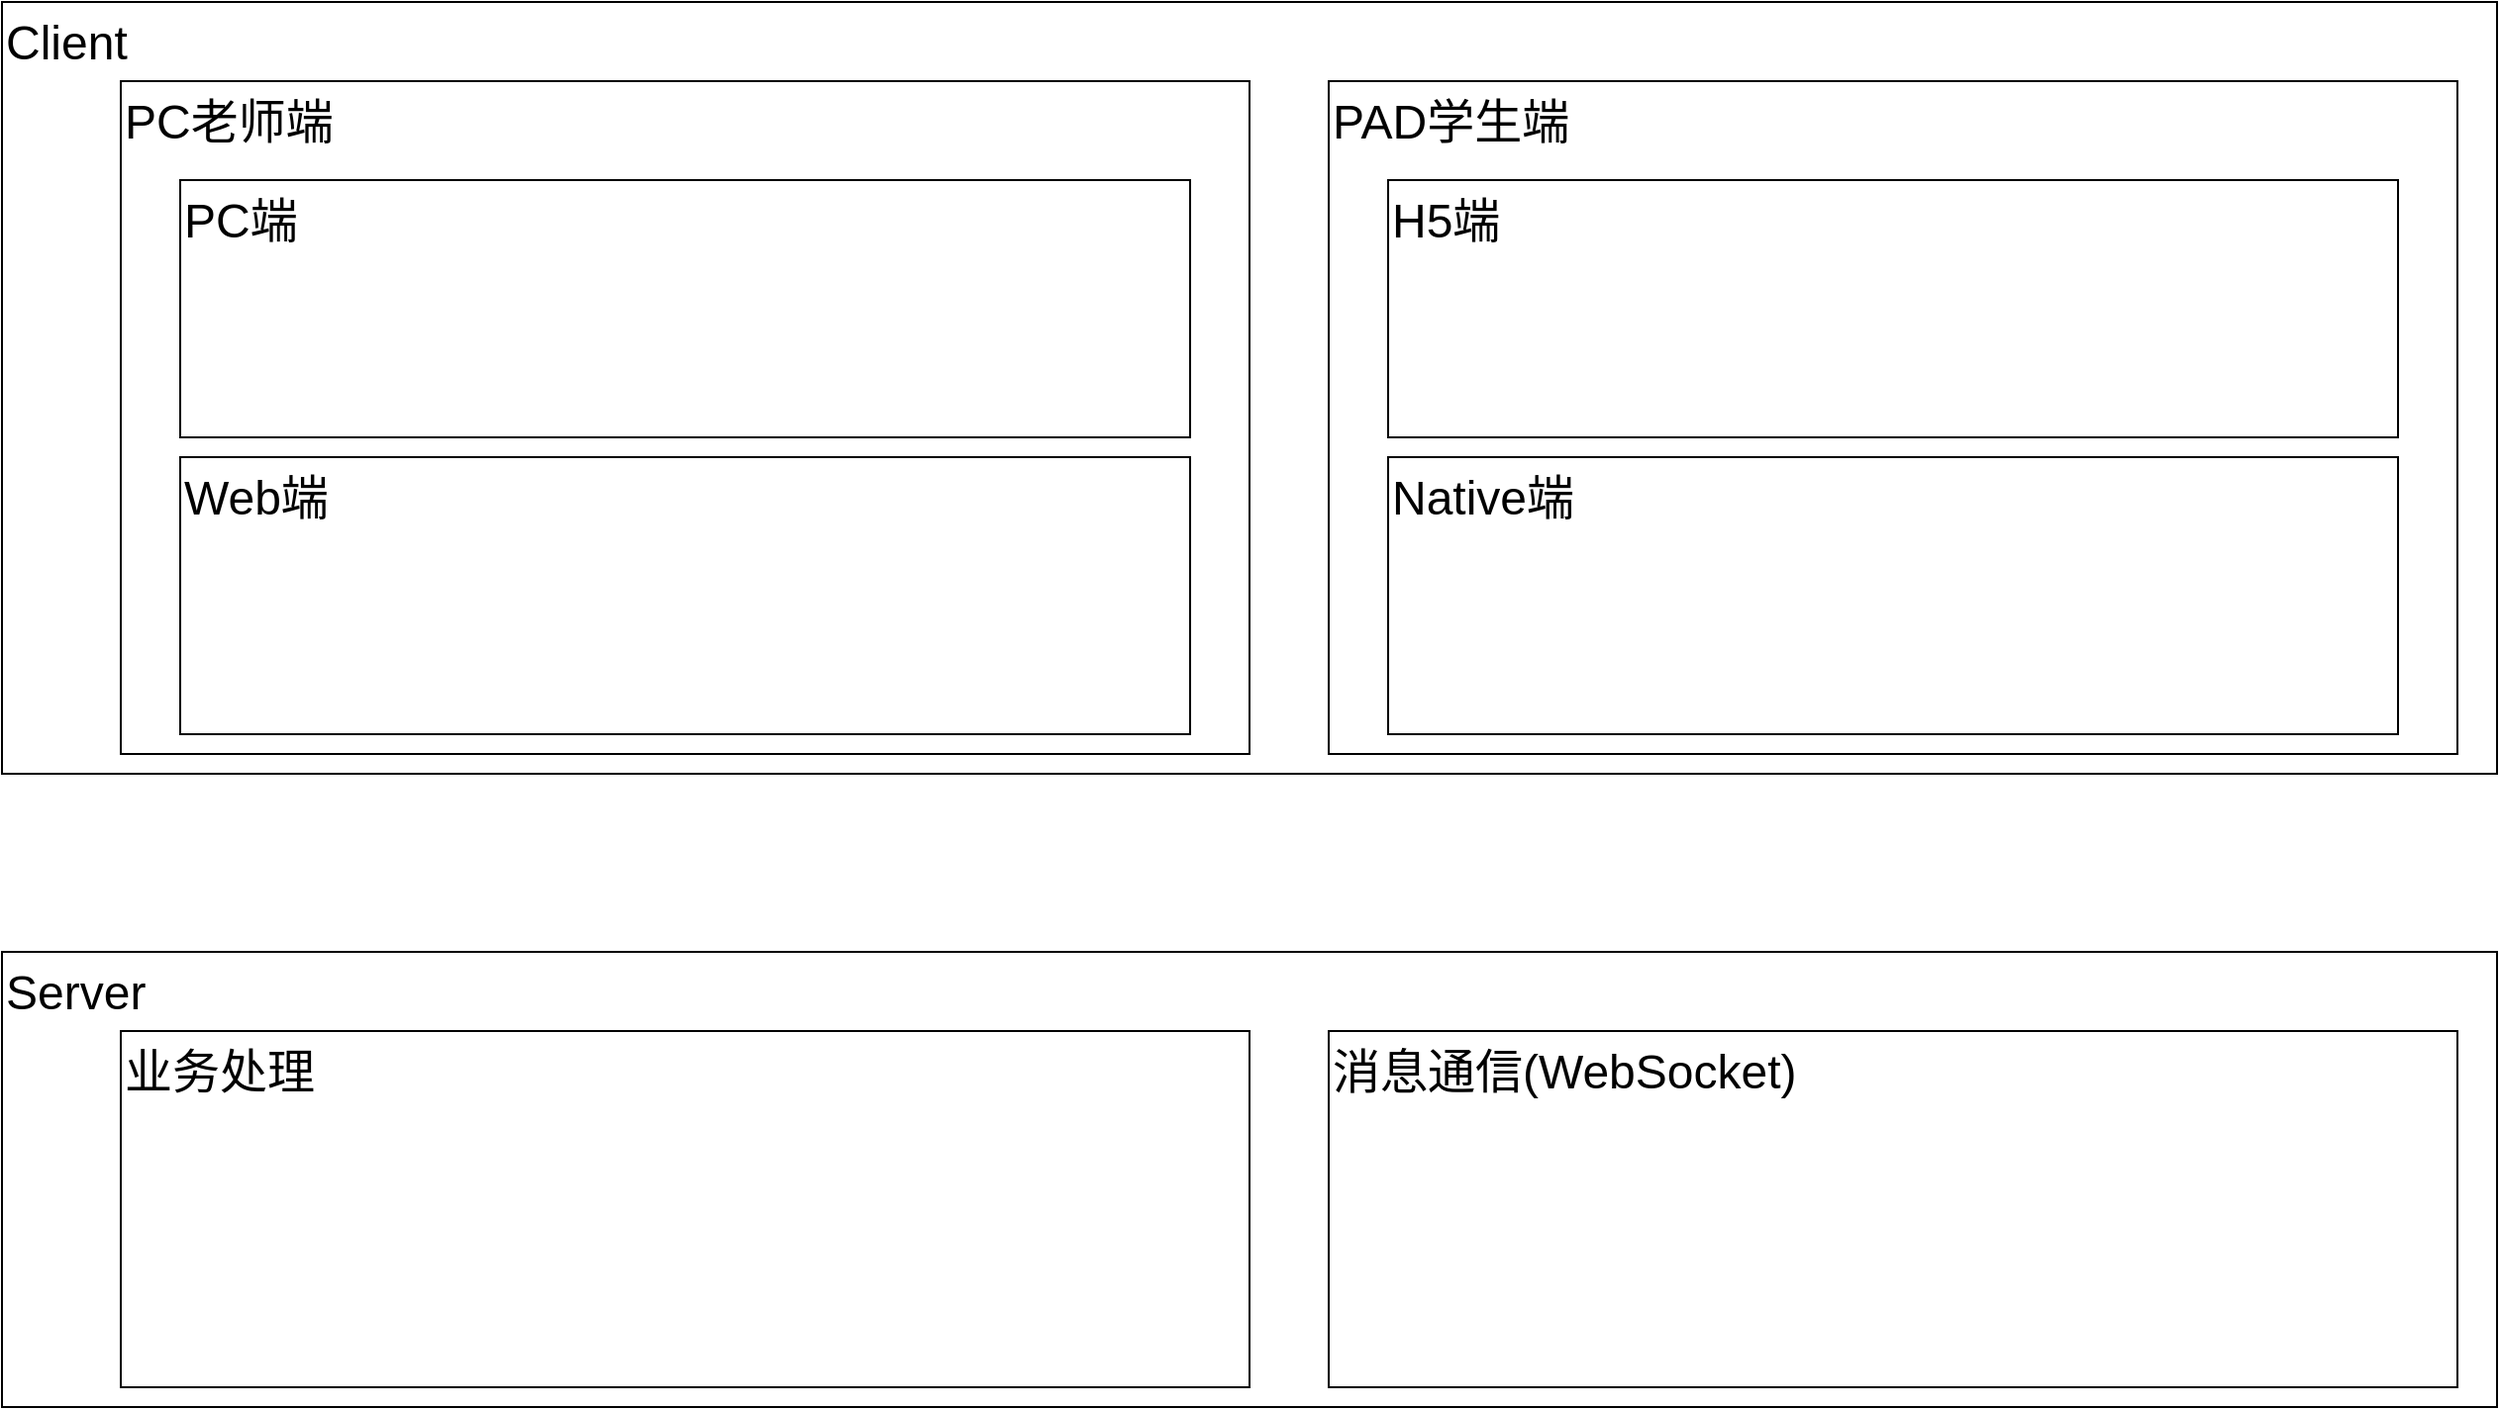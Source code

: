 <mxfile version="14.6.2" type="github">
  <diagram id="dVWULPc1-X__MVmkzuiI" name="Page-1">
    <mxGraphModel dx="1422" dy="880" grid="1" gridSize="10" guides="1" tooltips="1" connect="1" arrows="1" fold="1" page="1" pageScale="1" pageWidth="827" pageHeight="1169" math="0" shadow="0">
      <root>
        <mxCell id="0" />
        <mxCell id="1" parent="0" />
        <mxCell id="votonq6sB_gIMiyyRcs6-5" value="Client" style="rounded=0;whiteSpace=wrap;html=1;fontSize=24;align=left;verticalAlign=top;" vertex="1" parent="1">
          <mxGeometry x="60" y="50" width="1260" height="390" as="geometry" />
        </mxCell>
        <mxCell id="votonq6sB_gIMiyyRcs6-3" value="PC老师端" style="rounded=0;whiteSpace=wrap;html=1;fontSize=24;align=left;verticalAlign=top;" vertex="1" parent="1">
          <mxGeometry x="120" y="90" width="570" height="340" as="geometry" />
        </mxCell>
        <mxCell id="votonq6sB_gIMiyyRcs6-4" value="PAD学生端" style="rounded=0;whiteSpace=wrap;html=1;fontSize=24;align=left;verticalAlign=top;" vertex="1" parent="1">
          <mxGeometry x="730" y="90" width="570" height="340" as="geometry" />
        </mxCell>
        <mxCell id="votonq6sB_gIMiyyRcs6-6" value="Server" style="rounded=0;whiteSpace=wrap;html=1;fontSize=24;align=left;verticalAlign=top;" vertex="1" parent="1">
          <mxGeometry x="60" y="530" width="1260" height="230" as="geometry" />
        </mxCell>
        <mxCell id="votonq6sB_gIMiyyRcs6-7" value="业务处理" style="rounded=0;whiteSpace=wrap;html=1;fontSize=24;align=left;verticalAlign=top;" vertex="1" parent="1">
          <mxGeometry x="120" y="570" width="570" height="180" as="geometry" />
        </mxCell>
        <mxCell id="votonq6sB_gIMiyyRcs6-8" value="消息通信(WebSocket)" style="rounded=0;whiteSpace=wrap;html=1;fontSize=24;align=left;verticalAlign=top;" vertex="1" parent="1">
          <mxGeometry x="730" y="570" width="570" height="180" as="geometry" />
        </mxCell>
        <mxCell id="votonq6sB_gIMiyyRcs6-11" value="PC端" style="rounded=0;whiteSpace=wrap;html=1;fontSize=24;align=left;verticalAlign=top;" vertex="1" parent="1">
          <mxGeometry x="150" y="140" width="510" height="130" as="geometry" />
        </mxCell>
        <mxCell id="votonq6sB_gIMiyyRcs6-12" value="Web端" style="rounded=0;whiteSpace=wrap;html=1;fontSize=24;align=left;verticalAlign=top;" vertex="1" parent="1">
          <mxGeometry x="150" y="280" width="510" height="140" as="geometry" />
        </mxCell>
        <mxCell id="votonq6sB_gIMiyyRcs6-13" value="H5端" style="rounded=0;whiteSpace=wrap;html=1;fontSize=24;align=left;verticalAlign=top;" vertex="1" parent="1">
          <mxGeometry x="760" y="140" width="510" height="130" as="geometry" />
        </mxCell>
        <mxCell id="votonq6sB_gIMiyyRcs6-14" value="Native端" style="rounded=0;whiteSpace=wrap;html=1;fontSize=24;align=left;verticalAlign=top;" vertex="1" parent="1">
          <mxGeometry x="760" y="280" width="510" height="140" as="geometry" />
        </mxCell>
      </root>
    </mxGraphModel>
  </diagram>
</mxfile>
